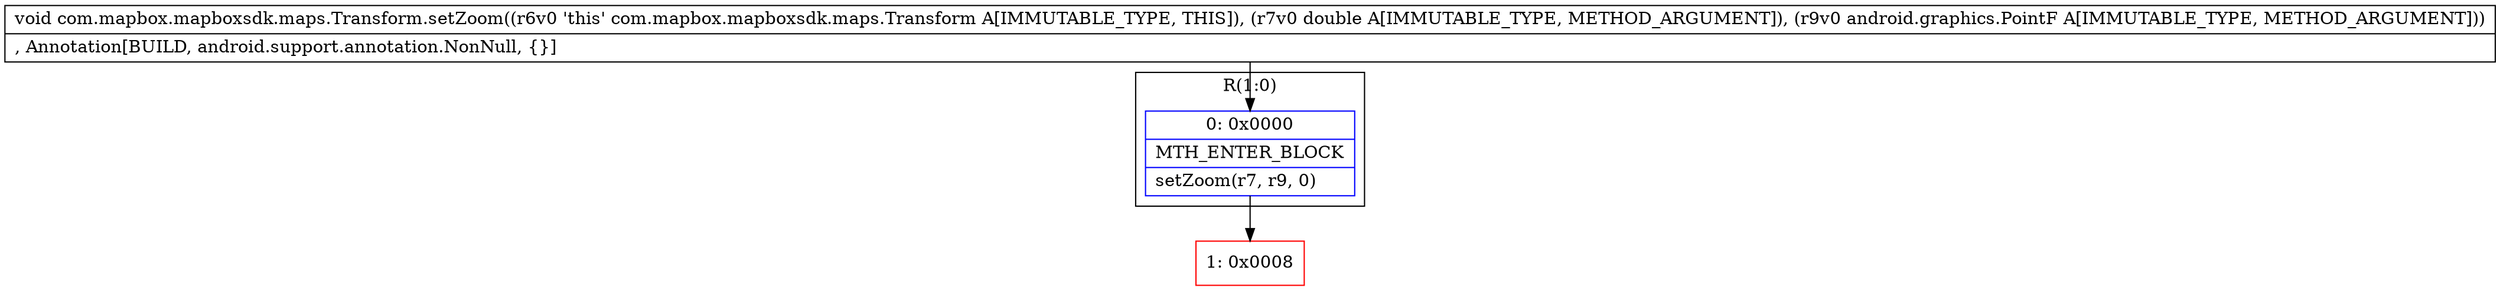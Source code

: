 digraph "CFG forcom.mapbox.mapboxsdk.maps.Transform.setZoom(DLandroid\/graphics\/PointF;)V" {
subgraph cluster_Region_887130615 {
label = "R(1:0)";
node [shape=record,color=blue];
Node_0 [shape=record,label="{0\:\ 0x0000|MTH_ENTER_BLOCK\l|setZoom(r7, r9, 0)\l}"];
}
Node_1 [shape=record,color=red,label="{1\:\ 0x0008}"];
MethodNode[shape=record,label="{void com.mapbox.mapboxsdk.maps.Transform.setZoom((r6v0 'this' com.mapbox.mapboxsdk.maps.Transform A[IMMUTABLE_TYPE, THIS]), (r7v0 double A[IMMUTABLE_TYPE, METHOD_ARGUMENT]), (r9v0 android.graphics.PointF A[IMMUTABLE_TYPE, METHOD_ARGUMENT]))  | , Annotation[BUILD, android.support.annotation.NonNull, \{\}]\l}"];
MethodNode -> Node_0;
Node_0 -> Node_1;
}

